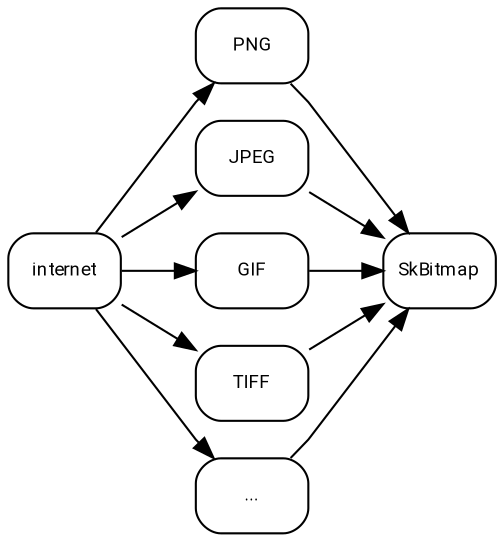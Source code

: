 digraph {
  splines = polyline;
  rankdir = LR
  node [
    shape = box
    style = rounded
    fontname = "Roboto"
    fontsize = 9
    margin = 0.1
  ];

  internet -> { PNG, JPEG, GIF, TIFF, "..." } -> SkBitmap
}
